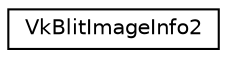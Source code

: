 digraph "Graphical Class Hierarchy"
{
 // LATEX_PDF_SIZE
  edge [fontname="Helvetica",fontsize="10",labelfontname="Helvetica",labelfontsize="10"];
  node [fontname="Helvetica",fontsize="10",shape=record];
  rankdir="LR";
  Node0 [label="VkBlitImageInfo2",height=0.2,width=0.4,color="black", fillcolor="white", style="filled",URL="$structVkBlitImageInfo2.html",tooltip=" "];
}
